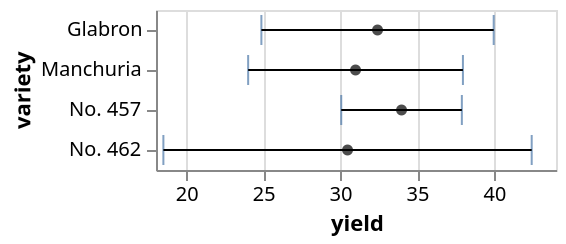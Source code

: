 {
  "$schema": "https://vega.github.io/schema/vega-lite/v5.json",
  "data": {
    "values": [
      {
        "variety": "Glabron",
        "yield": 32.4,
        "yieldError": 7.55,
        "yieldError2": -10.55
      },
      {
        "variety": "Manchuria",
        "yield": 30.97,
        "yieldError": 6.98,
        "yieldError2": -3.98
      },
      {
        "variety": "No. 457",
        "yield": 33.96,
        "yieldError": 3.92,
        "yieldError2": -0.92
      },
      {
        "variety": "No. 462",
        "yield": 30.45,
        "yieldError": 11.97,
        "yieldError2": -15.97
      }
    ]
  },
  "description": "Symetric error bars encoded with xError channel",
  "layer": [
    {
      "encoding": {
        "x": {
          "field": "yield",
          "scale": {
            "zero": false
          },
          "type": "quantitative"
        },
        "xError": {
          "field": "yieldError"
        },
        "y": {
          "field": "variety",
          "type": "ordinal"
        }
      },
      "mark": {
        "ticks": true,
        "type": "errorbar"
      }
    },
    {
      "encoding": {
        "x": {
          "field": "yield",
          "type": "quantitative"
        },
        "y": {
          "field": "variety",
          "type": "ordinal"
        }
      },
      "mark": {
        "color": "black",
        "filled": true,
        "type": "point"
      }
    }
  ]
}